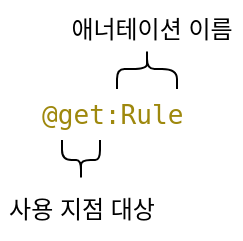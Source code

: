 <mxfile version="24.7.17">
  <diagram name="Page-1" id="xJSioLv9QGmSh3TYf1JC">
    <mxGraphModel dx="1114" dy="821" grid="1" gridSize="10" guides="1" tooltips="1" connect="1" arrows="1" fold="1" page="1" pageScale="1" pageWidth="827" pageHeight="1169" math="0" shadow="0">
      <root>
        <mxCell id="0" />
        <mxCell id="1" parent="0" />
        <mxCell id="gN5UiL8UKebrmMT20m0f-1" value="&lt;div style=&quot;background-color:#ffffff;color:#080808&quot;&gt;&lt;pre style=&quot;font-family:&#39;IBM Plex Mono&#39;,monospace;font-size:9.8pt;&quot;&gt;&lt;span style=&quot;color:#9e880d;&quot;&gt;@get:Rule&lt;/span&gt;&lt;/pre&gt;&lt;/div&gt;" style="text;whiteSpace=wrap;html=1;" vertex="1" parent="1">
          <mxGeometry x="110" y="90" width="80" height="40" as="geometry" />
        </mxCell>
        <mxCell id="gN5UiL8UKebrmMT20m0f-2" value="" style="shape=curlyBracket;whiteSpace=wrap;html=1;rounded=1;labelPosition=left;verticalLabelPosition=middle;align=right;verticalAlign=middle;rotation=-90;" vertex="1" parent="1">
          <mxGeometry x="121.5" y="130.5" width="20" height="19" as="geometry" />
        </mxCell>
        <mxCell id="gN5UiL8UKebrmMT20m0f-3" value="" style="shape=curlyBracket;whiteSpace=wrap;html=1;rounded=1;labelPosition=left;verticalLabelPosition=middle;align=right;verticalAlign=middle;rotation=90;" vertex="1" parent="1">
          <mxGeometry x="154.5" y="79.5" width="20" height="30" as="geometry" />
        </mxCell>
        <mxCell id="gN5UiL8UKebrmMT20m0f-6" value="사용 지점 대상" style="text;html=1;align=center;verticalAlign=middle;whiteSpace=wrap;rounded=0;" vertex="1" parent="1">
          <mxGeometry x="91.5" y="149.5" width="80" height="30" as="geometry" />
        </mxCell>
        <mxCell id="gN5UiL8UKebrmMT20m0f-7" value="애너테이션 이름" style="text;html=1;align=center;verticalAlign=middle;whiteSpace=wrap;rounded=0;" vertex="1" parent="1">
          <mxGeometry x="121.5" y="60" width="90" height="30" as="geometry" />
        </mxCell>
      </root>
    </mxGraphModel>
  </diagram>
</mxfile>
